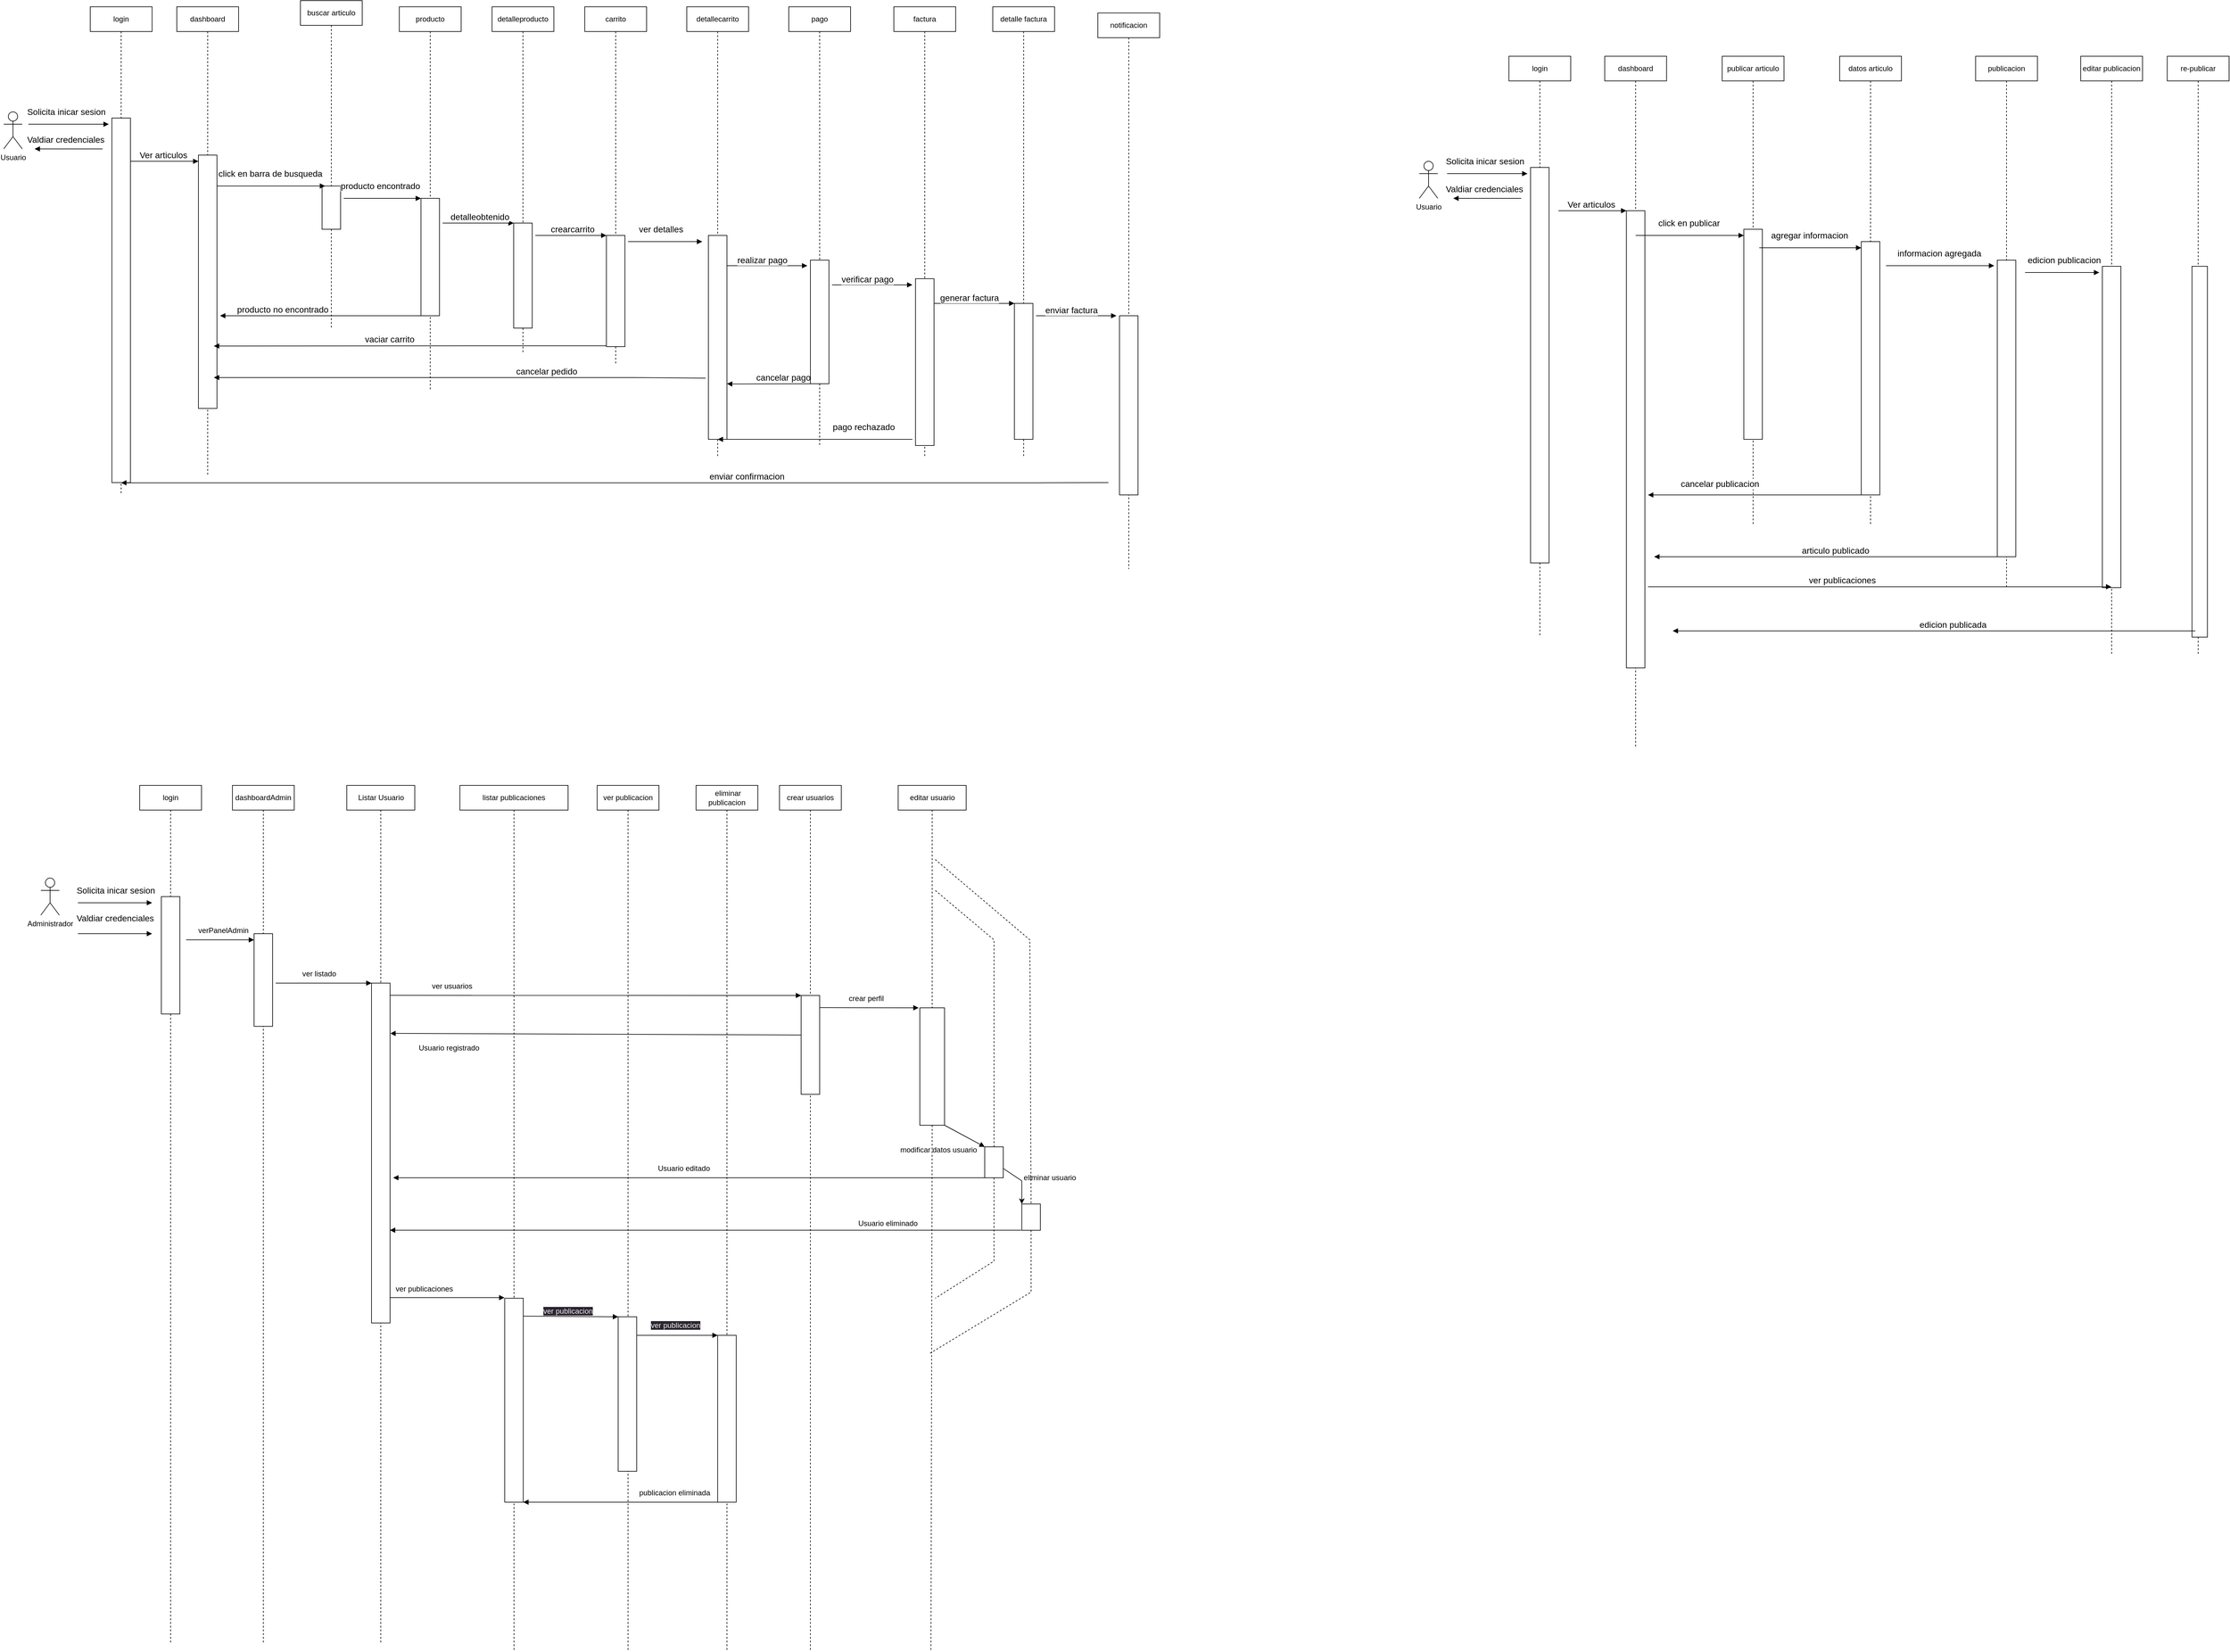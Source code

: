 <mxfile>
    <diagram id="RXED7vyYwr8_3wRy-fxr" name="Página-1">
        <mxGraphModel dx="4264" dy="2428" grid="1" gridSize="10" guides="1" tooltips="1" connect="1" arrows="1" fold="1" page="1" pageScale="1" pageWidth="850" pageHeight="1100" math="0" shadow="0">
            <root>
                <mxCell id="0"/>
                <mxCell id="1" parent="0"/>
                <mxCell id="2" value="Usuario" style="shape=umlActor;verticalLabelPosition=bottom;verticalAlign=top;html=1;" parent="1" vertex="1">
                    <mxGeometry x="120" y="300" width="30" height="60" as="geometry"/>
                </mxCell>
                <mxCell id="4" value="&lt;br&gt;" style="html=1;verticalAlign=top;endArrow=block;horizontal=0;" parent="1" edge="1">
                    <mxGeometry width="80" relative="1" as="geometry">
                        <mxPoint x="160" y="320" as="sourcePoint"/>
                        <mxPoint x="290" y="320" as="targetPoint"/>
                    </mxGeometry>
                </mxCell>
                <mxCell id="5" value="Solicita inicar sesion&lt;br&gt;" style="edgeLabel;html=1;align=center;verticalAlign=bottom;resizable=0;points=[];horizontal=1;fontSize=14;" parent="4" vertex="1" connectable="0">
                    <mxGeometry x="-0.185" y="4" relative="1" as="geometry">
                        <mxPoint x="8" y="-6" as="offset"/>
                    </mxGeometry>
                </mxCell>
                <mxCell id="17" value="login" style="shape=umlLifeline;perimeter=lifelinePerimeter;whiteSpace=wrap;html=1;container=1;collapsible=0;recursiveResize=0;outlineConnect=0;" parent="1" vertex="1">
                    <mxGeometry x="260" y="130" width="100" height="790" as="geometry"/>
                </mxCell>
                <mxCell id="3" value="" style="rounded=0;whiteSpace=wrap;html=1;" parent="17" vertex="1">
                    <mxGeometry x="35" y="180" width="30" height="590" as="geometry"/>
                </mxCell>
                <mxCell id="18" value="&lt;br&gt;" style="html=1;verticalAlign=top;endArrow=block;horizontal=0;" parent="1" edge="1">
                    <mxGeometry width="80" relative="1" as="geometry">
                        <mxPoint x="280" y="360" as="sourcePoint"/>
                        <mxPoint x="170" y="360" as="targetPoint"/>
                    </mxGeometry>
                </mxCell>
                <mxCell id="19" value="Valdiar credenciales" style="edgeLabel;html=1;align=center;verticalAlign=bottom;resizable=0;points=[];horizontal=1;fontSize=14;" parent="18" vertex="1" connectable="0">
                    <mxGeometry x="-0.185" y="4" relative="1" as="geometry">
                        <mxPoint x="-15" y="-9" as="offset"/>
                    </mxGeometry>
                </mxCell>
                <mxCell id="20" value="dashboard" style="shape=umlLifeline;perimeter=lifelinePerimeter;whiteSpace=wrap;html=1;container=1;collapsible=0;recursiveResize=0;outlineConnect=0;" parent="1" vertex="1">
                    <mxGeometry x="400" y="130" width="100" height="760" as="geometry"/>
                </mxCell>
                <mxCell id="21" value="" style="rounded=0;whiteSpace=wrap;html=1;" parent="20" vertex="1">
                    <mxGeometry x="35" y="240" width="30" height="410" as="geometry"/>
                </mxCell>
                <mxCell id="22" value="&lt;br&gt;" style="html=1;verticalAlign=top;endArrow=block;horizontal=0;" parent="20" edge="1">
                    <mxGeometry width="80" relative="1" as="geometry">
                        <mxPoint x="-75" y="250" as="sourcePoint"/>
                        <mxPoint x="35" y="250" as="targetPoint"/>
                    </mxGeometry>
                </mxCell>
                <mxCell id="23" value="Ver articulos" style="edgeLabel;html=1;align=center;verticalAlign=bottom;resizable=0;points=[];horizontal=1;fontSize=14;" parent="22" vertex="1" connectable="0">
                    <mxGeometry x="-0.185" y="4" relative="1" as="geometry">
                        <mxPoint x="8" y="4" as="offset"/>
                    </mxGeometry>
                </mxCell>
                <mxCell id="24" value="buscar articulo" style="shape=umlLifeline;perimeter=lifelinePerimeter;whiteSpace=wrap;html=1;container=1;collapsible=0;recursiveResize=0;outlineConnect=0;" parent="1" vertex="1">
                    <mxGeometry x="600" y="120" width="100" height="530" as="geometry"/>
                </mxCell>
                <mxCell id="25" value="" style="rounded=0;whiteSpace=wrap;html=1;" parent="24" vertex="1">
                    <mxGeometry x="35" y="300" width="30" height="70" as="geometry"/>
                </mxCell>
                <mxCell id="32" value="&lt;br&gt;" style="html=1;verticalAlign=top;endArrow=block;horizontal=0;" parent="24" edge="1">
                    <mxGeometry x="-0.207" y="20" width="80" relative="1" as="geometry">
                        <mxPoint x="195" y="510" as="sourcePoint"/>
                        <mxPoint x="-130" y="510" as="targetPoint"/>
                        <Array as="points">
                            <mxPoint x="65" y="510"/>
                        </Array>
                        <mxPoint as="offset"/>
                    </mxGeometry>
                </mxCell>
                <mxCell id="33" value="producto no encontrado" style="edgeLabel;html=1;align=center;verticalAlign=bottom;resizable=0;points=[];horizontal=1;fontSize=14;" parent="32" vertex="1" connectable="0">
                    <mxGeometry x="-0.185" y="4" relative="1" as="geometry">
                        <mxPoint x="-92" y="-4" as="offset"/>
                    </mxGeometry>
                </mxCell>
                <mxCell id="26" value="&lt;br&gt;" style="html=1;verticalAlign=top;endArrow=block;horizontal=0;" parent="1" edge="1">
                    <mxGeometry width="80" relative="1" as="geometry">
                        <mxPoint x="465" y="420" as="sourcePoint"/>
                        <mxPoint x="640" y="420" as="targetPoint"/>
                    </mxGeometry>
                </mxCell>
                <mxCell id="27" value="click en barra de busqueda" style="edgeLabel;html=1;align=center;verticalAlign=bottom;resizable=0;points=[];horizontal=1;fontSize=14;" parent="26" vertex="1" connectable="0">
                    <mxGeometry x="-0.185" y="4" relative="1" as="geometry">
                        <mxPoint x="14" y="-6" as="offset"/>
                    </mxGeometry>
                </mxCell>
                <mxCell id="28" value="producto" style="shape=umlLifeline;perimeter=lifelinePerimeter;whiteSpace=wrap;html=1;container=1;collapsible=0;recursiveResize=0;outlineConnect=0;" parent="1" vertex="1">
                    <mxGeometry x="760" y="130" width="100" height="620" as="geometry"/>
                </mxCell>
                <mxCell id="29" value="" style="rounded=0;whiteSpace=wrap;html=1;" parent="28" vertex="1">
                    <mxGeometry x="35" y="310" width="30" height="190" as="geometry"/>
                </mxCell>
                <mxCell id="30" value="&lt;br&gt;" style="html=1;verticalAlign=top;endArrow=block;horizontal=0;" parent="1" edge="1">
                    <mxGeometry width="80" relative="1" as="geometry">
                        <mxPoint x="670" y="440" as="sourcePoint"/>
                        <mxPoint x="795.0" y="440" as="targetPoint"/>
                    </mxGeometry>
                </mxCell>
                <mxCell id="31" value="producto encontrado" style="edgeLabel;html=1;align=center;verticalAlign=bottom;resizable=0;points=[];horizontal=1;fontSize=14;" parent="30" vertex="1" connectable="0">
                    <mxGeometry x="-0.185" y="4" relative="1" as="geometry">
                        <mxPoint x="8" y="-6" as="offset"/>
                    </mxGeometry>
                </mxCell>
                <mxCell id="35" value="detalleproducto" style="shape=umlLifeline;perimeter=lifelinePerimeter;whiteSpace=wrap;html=1;container=1;collapsible=0;recursiveResize=0;outlineConnect=0;" parent="1" vertex="1">
                    <mxGeometry x="910" y="130" width="100" height="560" as="geometry"/>
                </mxCell>
                <mxCell id="36" value="" style="rounded=0;whiteSpace=wrap;html=1;" parent="35" vertex="1">
                    <mxGeometry x="35" y="350" width="30" height="170" as="geometry"/>
                </mxCell>
                <mxCell id="74" value="&lt;br&gt;" style="html=1;verticalAlign=top;endArrow=block;horizontal=0;" parent="35" edge="1">
                    <mxGeometry x="-0.207" y="20" width="80" relative="1" as="geometry">
                        <mxPoint x="185" y="548.57" as="sourcePoint"/>
                        <mxPoint x="-450" y="549" as="targetPoint"/>
                        <Array as="points">
                            <mxPoint x="55" y="548.57"/>
                        </Array>
                        <mxPoint as="offset"/>
                    </mxGeometry>
                </mxCell>
                <mxCell id="75" value="vaciar carrito" style="edgeLabel;html=1;align=center;verticalAlign=bottom;resizable=0;points=[];horizontal=1;fontSize=14;" parent="74" vertex="1" connectable="0">
                    <mxGeometry x="-0.185" y="4" relative="1" as="geometry">
                        <mxPoint x="-92" y="-4" as="offset"/>
                    </mxGeometry>
                </mxCell>
                <mxCell id="37" value="&lt;br&gt;" style="html=1;verticalAlign=top;endArrow=block;horizontal=0;" parent="1" edge="1">
                    <mxGeometry width="80" relative="1" as="geometry">
                        <mxPoint x="830" y="480" as="sourcePoint"/>
                        <mxPoint x="945.0" y="480" as="targetPoint"/>
                    </mxGeometry>
                </mxCell>
                <mxCell id="38" value="detalleobtenido" style="edgeLabel;html=1;align=center;verticalAlign=bottom;resizable=0;points=[];horizontal=1;fontSize=14;" parent="37" vertex="1" connectable="0">
                    <mxGeometry x="-0.185" y="4" relative="1" as="geometry">
                        <mxPoint x="13" y="4" as="offset"/>
                    </mxGeometry>
                </mxCell>
                <mxCell id="39" value="carrito" style="shape=umlLifeline;perimeter=lifelinePerimeter;whiteSpace=wrap;html=1;container=1;collapsible=0;recursiveResize=0;outlineConnect=0;" parent="1" vertex="1">
                    <mxGeometry x="1060" y="130" width="100" height="580" as="geometry"/>
                </mxCell>
                <mxCell id="40" value="" style="rounded=0;whiteSpace=wrap;html=1;" parent="39" vertex="1">
                    <mxGeometry x="35" y="370" width="30" height="180" as="geometry"/>
                </mxCell>
                <mxCell id="41" value="&lt;br&gt;" style="html=1;verticalAlign=top;endArrow=block;horizontal=0;" parent="1" edge="1">
                    <mxGeometry width="80" relative="1" as="geometry">
                        <mxPoint x="980" y="500" as="sourcePoint"/>
                        <mxPoint x="1095.0" y="500" as="targetPoint"/>
                    </mxGeometry>
                </mxCell>
                <mxCell id="42" value="crearcarrito" style="edgeLabel;html=1;align=center;verticalAlign=bottom;resizable=0;points=[];horizontal=1;fontSize=14;" parent="41" vertex="1" connectable="0">
                    <mxGeometry x="-0.185" y="4" relative="1" as="geometry">
                        <mxPoint x="13" y="4" as="offset"/>
                    </mxGeometry>
                </mxCell>
                <mxCell id="43" value="detallecarrito" style="shape=umlLifeline;perimeter=lifelinePerimeter;whiteSpace=wrap;html=1;container=1;collapsible=0;recursiveResize=0;outlineConnect=0;" parent="1" vertex="1">
                    <mxGeometry x="1225" y="130" width="100" height="730" as="geometry"/>
                </mxCell>
                <mxCell id="44" value="" style="rounded=0;whiteSpace=wrap;html=1;" parent="43" vertex="1">
                    <mxGeometry x="35" y="370" width="30" height="330" as="geometry"/>
                </mxCell>
                <mxCell id="76" value="&lt;br&gt;" style="html=1;verticalAlign=top;endArrow=block;horizontal=0;exitX=-0.163;exitY=0.957;exitDx=0;exitDy=0;exitPerimeter=0;" parent="43" edge="1">
                    <mxGeometry x="-0.207" y="20" width="80" relative="1" as="geometry">
                        <mxPoint x="210.79" y="610" as="sourcePoint"/>
                        <mxPoint x="65" y="610" as="targetPoint"/>
                        <Array as="points">
                            <mxPoint x="101.72" y="610.32"/>
                            <mxPoint x="71.72" y="610.32"/>
                        </Array>
                        <mxPoint as="offset"/>
                    </mxGeometry>
                </mxCell>
                <mxCell id="77" value="cancelar pago" style="edgeLabel;html=1;align=center;verticalAlign=bottom;resizable=0;points=[];horizontal=1;fontSize=14;" parent="76" vertex="1" connectable="0">
                    <mxGeometry x="-0.185" y="4" relative="1" as="geometry">
                        <mxPoint x="4" y="-4" as="offset"/>
                    </mxGeometry>
                </mxCell>
                <mxCell id="45" value="&lt;br&gt;" style="html=1;verticalAlign=top;endArrow=block;horizontal=0;" parent="1" edge="1">
                    <mxGeometry width="80" relative="1" as="geometry">
                        <mxPoint x="1130" y="510" as="sourcePoint"/>
                        <mxPoint x="1250" y="510" as="targetPoint"/>
                    </mxGeometry>
                </mxCell>
                <mxCell id="46" value="ver detalles" style="edgeLabel;html=1;align=center;verticalAlign=bottom;resizable=0;points=[];horizontal=1;fontSize=14;" parent="45" vertex="1" connectable="0">
                    <mxGeometry x="-0.185" y="4" relative="1" as="geometry">
                        <mxPoint x="4" y="-6" as="offset"/>
                    </mxGeometry>
                </mxCell>
                <mxCell id="48" value="&lt;br&gt;" style="html=1;verticalAlign=top;endArrow=block;horizontal=0;exitX=-0.147;exitY=0.7;exitDx=0;exitDy=0;exitPerimeter=0;" parent="1" source="44" edge="1">
                    <mxGeometry x="-0.207" y="20" width="80" relative="1" as="geometry">
                        <mxPoint x="1246.04" y="730" as="sourcePoint"/>
                        <mxPoint x="460" y="730" as="targetPoint"/>
                        <Array as="points">
                            <mxPoint x="1146.04" y="730"/>
                            <mxPoint x="1116.04" y="730"/>
                        </Array>
                        <mxPoint as="offset"/>
                    </mxGeometry>
                </mxCell>
                <mxCell id="49" value="cancelar pedido" style="edgeLabel;html=1;align=center;verticalAlign=bottom;resizable=0;points=[];horizontal=1;fontSize=14;" parent="48" vertex="1" connectable="0">
                    <mxGeometry x="-0.185" y="4" relative="1" as="geometry">
                        <mxPoint x="66" y="-4" as="offset"/>
                    </mxGeometry>
                </mxCell>
                <mxCell id="50" value="pago" style="shape=umlLifeline;perimeter=lifelinePerimeter;whiteSpace=wrap;html=1;container=1;collapsible=0;recursiveResize=0;outlineConnect=0;" parent="1" vertex="1">
                    <mxGeometry x="1390" y="130" width="100" height="710" as="geometry"/>
                </mxCell>
                <mxCell id="51" value="" style="rounded=0;whiteSpace=wrap;html=1;" parent="50" vertex="1">
                    <mxGeometry x="35" y="410" width="30" height="200" as="geometry"/>
                </mxCell>
                <mxCell id="52" value="&lt;br&gt;" style="html=1;verticalAlign=top;endArrow=block;horizontal=0;" parent="1" edge="1">
                    <mxGeometry width="80" relative="1" as="geometry">
                        <mxPoint x="1290.0" y="549" as="sourcePoint"/>
                        <mxPoint x="1420" y="549" as="targetPoint"/>
                    </mxGeometry>
                </mxCell>
                <mxCell id="53" value="realizar pago" style="edgeLabel;html=1;align=center;verticalAlign=bottom;resizable=0;points=[];horizontal=1;fontSize=14;" parent="52" vertex="1" connectable="0">
                    <mxGeometry x="-0.185" y="4" relative="1" as="geometry">
                        <mxPoint x="4" y="5" as="offset"/>
                    </mxGeometry>
                </mxCell>
                <mxCell id="54" value="factura" style="shape=umlLifeline;perimeter=lifelinePerimeter;whiteSpace=wrap;html=1;container=1;collapsible=0;recursiveResize=0;outlineConnect=0;" parent="1" vertex="1">
                    <mxGeometry x="1560" y="130" width="100" height="730" as="geometry"/>
                </mxCell>
                <mxCell id="55" value="" style="rounded=0;whiteSpace=wrap;html=1;" parent="54" vertex="1">
                    <mxGeometry x="35" y="440" width="30" height="270" as="geometry"/>
                </mxCell>
                <mxCell id="56" value="" style="html=1;verticalAlign=top;endArrow=block;horizontal=0;" parent="1" edge="1">
                    <mxGeometry width="80" relative="1" as="geometry">
                        <mxPoint x="1460" y="580" as="sourcePoint"/>
                        <mxPoint x="1590" y="580" as="targetPoint"/>
                    </mxGeometry>
                </mxCell>
                <mxCell id="57" value="verificar pago" style="edgeLabel;html=1;align=center;verticalAlign=bottom;resizable=0;points=[];horizontal=1;fontSize=14;" parent="56" vertex="1" connectable="0">
                    <mxGeometry x="-0.185" y="4" relative="1" as="geometry">
                        <mxPoint x="4" y="5" as="offset"/>
                    </mxGeometry>
                </mxCell>
                <mxCell id="58" value="&lt;br&gt;" style="html=1;verticalAlign=top;endArrow=block;horizontal=0;" parent="1" target="43" edge="1">
                    <mxGeometry x="-0.111" width="80" relative="1" as="geometry">
                        <mxPoint x="1590" y="830" as="sourcePoint"/>
                        <mxPoint x="1450" y="830" as="targetPoint"/>
                        <Array as="points">
                            <mxPoint x="1550" y="830"/>
                        </Array>
                        <mxPoint as="offset"/>
                    </mxGeometry>
                </mxCell>
                <mxCell id="59" value="pago rechazado" style="edgeLabel;html=1;align=center;verticalAlign=bottom;resizable=0;points=[];horizontal=1;fontSize=14;" parent="58" vertex="1" connectable="0">
                    <mxGeometry x="-0.185" y="4" relative="1" as="geometry">
                        <mxPoint x="49" y="-14" as="offset"/>
                    </mxGeometry>
                </mxCell>
                <mxCell id="60" value="detalle factura" style="shape=umlLifeline;perimeter=lifelinePerimeter;whiteSpace=wrap;html=1;container=1;collapsible=0;recursiveResize=0;outlineConnect=0;" parent="1" vertex="1">
                    <mxGeometry x="1720" y="130" width="100" height="730" as="geometry"/>
                </mxCell>
                <mxCell id="61" value="" style="rounded=0;whiteSpace=wrap;html=1;" parent="60" vertex="1">
                    <mxGeometry x="35" y="480" width="30" height="220" as="geometry"/>
                </mxCell>
                <mxCell id="62" value="&lt;br&gt;" style="html=1;verticalAlign=top;endArrow=block;horizontal=0;" parent="1" edge="1">
                    <mxGeometry width="80" relative="1" as="geometry">
                        <mxPoint x="1625" y="610" as="sourcePoint"/>
                        <mxPoint x="1755" y="610" as="targetPoint"/>
                    </mxGeometry>
                </mxCell>
                <mxCell id="63" value="generar factura" style="edgeLabel;html=1;align=center;verticalAlign=bottom;resizable=0;points=[];horizontal=1;fontSize=14;" parent="62" vertex="1" connectable="0">
                    <mxGeometry x="-0.185" y="4" relative="1" as="geometry">
                        <mxPoint x="4" y="5" as="offset"/>
                    </mxGeometry>
                </mxCell>
                <mxCell id="68" value="notificacion" style="shape=umlLifeline;perimeter=lifelinePerimeter;whiteSpace=wrap;html=1;container=1;collapsible=0;recursiveResize=0;outlineConnect=0;" parent="1" vertex="1">
                    <mxGeometry x="1890" y="140" width="100" height="900" as="geometry"/>
                </mxCell>
                <mxCell id="69" value="" style="rounded=0;whiteSpace=wrap;html=1;" parent="68" vertex="1">
                    <mxGeometry x="35" y="490" width="30" height="290" as="geometry"/>
                </mxCell>
                <mxCell id="70" value="&lt;br&gt;" style="html=1;verticalAlign=top;endArrow=block;horizontal=0;" parent="1" edge="1">
                    <mxGeometry width="80" relative="1" as="geometry">
                        <mxPoint x="1790" y="630" as="sourcePoint"/>
                        <mxPoint x="1920" y="630" as="targetPoint"/>
                    </mxGeometry>
                </mxCell>
                <mxCell id="71" value="enviar factura" style="edgeLabel;html=1;align=center;verticalAlign=bottom;resizable=0;points=[];horizontal=1;fontSize=14;" parent="70" vertex="1" connectable="0">
                    <mxGeometry x="-0.185" y="4" relative="1" as="geometry">
                        <mxPoint x="4" y="5" as="offset"/>
                    </mxGeometry>
                </mxCell>
                <mxCell id="72" value="&lt;br&gt;" style="html=1;verticalAlign=top;endArrow=block;horizontal=0;exitX=-0.163;exitY=0.957;exitDx=0;exitDy=0;exitPerimeter=0;" parent="1" target="17" edge="1">
                    <mxGeometry x="-0.207" y="20" width="80" relative="1" as="geometry">
                        <mxPoint x="1907.11" y="900.0" as="sourcePoint"/>
                        <mxPoint x="1100.0" y="900.32" as="targetPoint"/>
                        <Array as="points">
                            <mxPoint x="1798.04" y="900.32"/>
                            <mxPoint x="1768.04" y="900.32"/>
                        </Array>
                        <mxPoint as="offset"/>
                    </mxGeometry>
                </mxCell>
                <mxCell id="73" value="enviar confirmacion" style="edgeLabel;html=1;align=center;verticalAlign=bottom;resizable=0;points=[];horizontal=1;fontSize=14;" parent="72" vertex="1" connectable="0">
                    <mxGeometry x="-0.185" y="4" relative="1" as="geometry">
                        <mxPoint x="66" y="-4" as="offset"/>
                    </mxGeometry>
                </mxCell>
                <mxCell id="165" value="&lt;br&gt;" style="html=1;verticalAlign=top;endArrow=block;horizontal=0;" parent="1" edge="1">
                    <mxGeometry width="80" relative="1" as="geometry">
                        <mxPoint x="2455" y="400.0" as="sourcePoint"/>
                        <mxPoint x="2585" y="400.0" as="targetPoint"/>
                    </mxGeometry>
                </mxCell>
                <mxCell id="166" value="Solicita inicar sesion&lt;br&gt;" style="edgeLabel;html=1;align=center;verticalAlign=bottom;resizable=0;points=[];horizontal=1;fontSize=14;" parent="165" vertex="1" connectable="0">
                    <mxGeometry x="-0.185" y="4" relative="1" as="geometry">
                        <mxPoint x="8" y="-6" as="offset"/>
                    </mxGeometry>
                </mxCell>
                <mxCell id="167" value="login" style="shape=umlLifeline;perimeter=lifelinePerimeter;whiteSpace=wrap;html=1;container=1;collapsible=0;recursiveResize=0;outlineConnect=0;" parent="1" vertex="1">
                    <mxGeometry x="2555" y="210" width="100" height="940" as="geometry"/>
                </mxCell>
                <mxCell id="168" value="" style="rounded=0;whiteSpace=wrap;html=1;" parent="167" vertex="1">
                    <mxGeometry x="35" y="180" width="30" height="640" as="geometry"/>
                </mxCell>
                <mxCell id="169" value="&lt;br&gt;" style="html=1;verticalAlign=top;endArrow=block;horizontal=0;" parent="1" edge="1">
                    <mxGeometry width="80" relative="1" as="geometry">
                        <mxPoint x="2575" y="440.0" as="sourcePoint"/>
                        <mxPoint x="2465" y="440.0" as="targetPoint"/>
                    </mxGeometry>
                </mxCell>
                <mxCell id="170" value="Valdiar credenciales" style="edgeLabel;html=1;align=center;verticalAlign=bottom;resizable=0;points=[];horizontal=1;fontSize=14;" parent="169" vertex="1" connectable="0">
                    <mxGeometry x="-0.185" y="4" relative="1" as="geometry">
                        <mxPoint x="-15" y="-9" as="offset"/>
                    </mxGeometry>
                </mxCell>
                <mxCell id="171" value="dashboard" style="shape=umlLifeline;perimeter=lifelinePerimeter;whiteSpace=wrap;html=1;container=1;collapsible=0;recursiveResize=0;outlineConnect=0;" parent="1" vertex="1">
                    <mxGeometry x="2710" y="210" width="100" height="1120" as="geometry"/>
                </mxCell>
                <mxCell id="172" value="" style="rounded=0;whiteSpace=wrap;html=1;" parent="171" vertex="1">
                    <mxGeometry x="35" y="250" width="30" height="740" as="geometry"/>
                </mxCell>
                <mxCell id="173" value="&lt;br&gt;" style="html=1;verticalAlign=top;endArrow=block;horizontal=0;" parent="171" edge="1">
                    <mxGeometry width="80" relative="1" as="geometry">
                        <mxPoint x="-75" y="250" as="sourcePoint"/>
                        <mxPoint x="35" y="250" as="targetPoint"/>
                    </mxGeometry>
                </mxCell>
                <mxCell id="174" value="Ver articulos" style="edgeLabel;html=1;align=center;verticalAlign=bottom;resizable=0;points=[];horizontal=1;fontSize=14;" parent="173" vertex="1" connectable="0">
                    <mxGeometry x="-0.185" y="4" relative="1" as="geometry">
                        <mxPoint x="8" y="4" as="offset"/>
                    </mxGeometry>
                </mxCell>
                <mxCell id="179" value="&lt;br&gt;" style="html=1;verticalAlign=top;endArrow=block;horizontal=0;" parent="1" edge="1">
                    <mxGeometry width="80" relative="1" as="geometry">
                        <mxPoint x="2760" y="500.0" as="sourcePoint"/>
                        <mxPoint x="2935" y="500.0" as="targetPoint"/>
                    </mxGeometry>
                </mxCell>
                <mxCell id="180" value="click en publicar" style="edgeLabel;html=1;align=center;verticalAlign=bottom;resizable=0;points=[];horizontal=1;fontSize=14;" parent="179" vertex="1" connectable="0">
                    <mxGeometry x="-0.185" y="4" relative="1" as="geometry">
                        <mxPoint x="14" y="-6" as="offset"/>
                    </mxGeometry>
                </mxCell>
                <mxCell id="222" value="Usuario" style="shape=umlActor;verticalLabelPosition=bottom;verticalAlign=top;html=1;" parent="1" vertex="1">
                    <mxGeometry x="2410" y="380" width="30" height="60" as="geometry"/>
                </mxCell>
                <mxCell id="284" value="publicar articulo" style="shape=umlLifeline;perimeter=lifelinePerimeter;whiteSpace=wrap;html=1;container=1;collapsible=0;recursiveResize=0;outlineConnect=0;" parent="1" vertex="1">
                    <mxGeometry x="2900" y="210" width="100" height="760" as="geometry"/>
                </mxCell>
                <mxCell id="285" value="" style="rounded=0;whiteSpace=wrap;html=1;" parent="284" vertex="1">
                    <mxGeometry x="35" y="280" width="30" height="340" as="geometry"/>
                </mxCell>
                <mxCell id="296" value="&lt;br&gt;" style="html=1;verticalAlign=top;endArrow=block;horizontal=0;" parent="284" edge="1">
                    <mxGeometry width="80" relative="1" as="geometry">
                        <mxPoint x="-45" y="710" as="sourcePoint"/>
                        <mxPoint x="-120" y="710" as="targetPoint"/>
                        <Array as="points">
                            <mxPoint x="230" y="710"/>
                            <mxPoint x="-110" y="710"/>
                        </Array>
                    </mxGeometry>
                </mxCell>
                <mxCell id="297" value="cancelar publicacion" style="edgeLabel;html=1;align=center;verticalAlign=bottom;resizable=0;points=[];horizontal=1;fontSize=14;" parent="296" vertex="1" connectable="0">
                    <mxGeometry x="-0.185" y="4" relative="1" as="geometry">
                        <mxPoint x="-214" y="-4" as="offset"/>
                    </mxGeometry>
                </mxCell>
                <mxCell id="288" value="datos articulo" style="shape=umlLifeline;perimeter=lifelinePerimeter;whiteSpace=wrap;html=1;container=1;collapsible=0;recursiveResize=0;outlineConnect=0;" parent="1" vertex="1">
                    <mxGeometry x="3090" y="210" width="100" height="760" as="geometry"/>
                </mxCell>
                <mxCell id="289" value="" style="rounded=0;whiteSpace=wrap;html=1;" parent="288" vertex="1">
                    <mxGeometry x="35" y="300" width="30" height="410" as="geometry"/>
                </mxCell>
                <mxCell id="290" value="&lt;br&gt;" style="html=1;verticalAlign=top;endArrow=block;horizontal=0;" parent="1" edge="1">
                    <mxGeometry width="80" relative="1" as="geometry">
                        <mxPoint x="2960" y="520" as="sourcePoint"/>
                        <mxPoint x="3125" y="520.0" as="targetPoint"/>
                    </mxGeometry>
                </mxCell>
                <mxCell id="291" value="agregar informacion" style="edgeLabel;html=1;align=center;verticalAlign=bottom;resizable=0;points=[];horizontal=1;fontSize=14;" parent="290" vertex="1" connectable="0">
                    <mxGeometry x="-0.185" y="4" relative="1" as="geometry">
                        <mxPoint x="14" y="-6" as="offset"/>
                    </mxGeometry>
                </mxCell>
                <mxCell id="292" value="publicacion" style="shape=umlLifeline;perimeter=lifelinePerimeter;whiteSpace=wrap;html=1;container=1;collapsible=0;recursiveResize=0;outlineConnect=0;" parent="1" vertex="1">
                    <mxGeometry x="3310" y="210" width="100" height="860" as="geometry"/>
                </mxCell>
                <mxCell id="293" value="" style="rounded=0;whiteSpace=wrap;html=1;" parent="292" vertex="1">
                    <mxGeometry x="35" y="330" width="30" height="480" as="geometry"/>
                </mxCell>
                <mxCell id="294" value="&lt;br&gt;" style="html=1;verticalAlign=top;endArrow=block;horizontal=0;" parent="1" edge="1">
                    <mxGeometry width="80" relative="1" as="geometry">
                        <mxPoint x="3165" y="549" as="sourcePoint"/>
                        <mxPoint x="3340" y="549" as="targetPoint"/>
                    </mxGeometry>
                </mxCell>
                <mxCell id="295" value="informacion agregada" style="edgeLabel;html=1;align=center;verticalAlign=bottom;resizable=0;points=[];horizontal=1;fontSize=14;" parent="294" vertex="1" connectable="0">
                    <mxGeometry x="-0.185" y="4" relative="1" as="geometry">
                        <mxPoint x="14" y="-6" as="offset"/>
                    </mxGeometry>
                </mxCell>
                <mxCell id="298" value="&lt;br&gt;" style="html=1;verticalAlign=top;endArrow=block;horizontal=0;" parent="1" edge="1">
                    <mxGeometry width="80" relative="1" as="geometry">
                        <mxPoint x="3095" y="1020" as="sourcePoint"/>
                        <mxPoint x="2790" y="1020" as="targetPoint"/>
                        <Array as="points">
                            <mxPoint x="3370" y="1020"/>
                            <mxPoint x="3030" y="1020"/>
                        </Array>
                    </mxGeometry>
                </mxCell>
                <mxCell id="299" value="articulo publicado" style="edgeLabel;html=1;align=center;verticalAlign=bottom;resizable=0;points=[];horizontal=1;fontSize=14;" parent="298" vertex="1" connectable="0">
                    <mxGeometry x="-0.185" y="4" relative="1" as="geometry">
                        <mxPoint x="-214" y="-4" as="offset"/>
                    </mxGeometry>
                </mxCell>
                <mxCell id="300" value="editar publicacion" style="shape=umlLifeline;perimeter=lifelinePerimeter;whiteSpace=wrap;html=1;container=1;collapsible=0;recursiveResize=0;outlineConnect=0;" parent="1" vertex="1">
                    <mxGeometry x="3480" y="210" width="100" height="970" as="geometry"/>
                </mxCell>
                <mxCell id="301" value="" style="rounded=0;whiteSpace=wrap;html=1;" parent="300" vertex="1">
                    <mxGeometry x="35" y="340" width="30" height="520" as="geometry"/>
                </mxCell>
                <mxCell id="309" value="&lt;br&gt;" style="html=1;verticalAlign=top;endArrow=block;horizontal=0;" parent="300" edge="1">
                    <mxGeometry width="80" relative="1" as="geometry">
                        <mxPoint x="-90" y="350" as="sourcePoint"/>
                        <mxPoint x="30" y="350" as="targetPoint"/>
                    </mxGeometry>
                </mxCell>
                <mxCell id="310" value="edicion publicacion" style="edgeLabel;html=1;align=center;verticalAlign=bottom;resizable=0;points=[];horizontal=1;fontSize=14;" parent="309" vertex="1" connectable="0">
                    <mxGeometry x="-0.185" y="4" relative="1" as="geometry">
                        <mxPoint x="14" y="-6" as="offset"/>
                    </mxGeometry>
                </mxCell>
                <mxCell id="305" value="&lt;br&gt;" style="html=1;verticalAlign=top;endArrow=block;horizontal=0;" parent="1" target="300" edge="1">
                    <mxGeometry width="80" relative="1" as="geometry">
                        <mxPoint x="2780" y="1068.57" as="sourcePoint"/>
                        <mxPoint x="3550" y="1060" as="targetPoint"/>
                    </mxGeometry>
                </mxCell>
                <mxCell id="306" value="ver publicaciones" style="edgeLabel;html=1;align=center;verticalAlign=bottom;resizable=0;points=[];horizontal=1;fontSize=14;" parent="305" vertex="1" connectable="0">
                    <mxGeometry x="-0.185" y="4" relative="1" as="geometry">
                        <mxPoint x="8" y="4" as="offset"/>
                    </mxGeometry>
                </mxCell>
                <mxCell id="307" value="re-publicar" style="shape=umlLifeline;perimeter=lifelinePerimeter;whiteSpace=wrap;html=1;container=1;collapsible=0;recursiveResize=0;outlineConnect=0;" parent="1" vertex="1">
                    <mxGeometry x="3620" y="210" width="100" height="970" as="geometry"/>
                </mxCell>
                <mxCell id="308" value="" style="rounded=0;whiteSpace=wrap;html=1;" parent="307" vertex="1">
                    <mxGeometry x="40" y="340" width="25" height="600" as="geometry"/>
                </mxCell>
                <mxCell id="311" value="&lt;br&gt;" style="html=1;verticalAlign=top;endArrow=block;horizontal=0;" parent="1" edge="1">
                    <mxGeometry width="80" relative="1" as="geometry">
                        <mxPoint x="3395" y="1140" as="sourcePoint"/>
                        <mxPoint x="2820" y="1140" as="targetPoint"/>
                        <Array as="points">
                            <mxPoint x="3670" y="1140"/>
                            <mxPoint x="3330" y="1140"/>
                        </Array>
                    </mxGeometry>
                </mxCell>
                <mxCell id="312" value="edicion publicada" style="edgeLabel;html=1;align=center;verticalAlign=bottom;resizable=0;points=[];horizontal=1;fontSize=14;" parent="311" vertex="1" connectable="0">
                    <mxGeometry x="-0.185" y="4" relative="1" as="geometry">
                        <mxPoint x="-214" y="-4" as="offset"/>
                    </mxGeometry>
                </mxCell>
                <mxCell id="313" value="Administrador" style="shape=umlActor;verticalLabelPosition=bottom;verticalAlign=top;html=1;" vertex="1" parent="1">
                    <mxGeometry x="180" y="1540" width="30" height="60" as="geometry"/>
                </mxCell>
                <mxCell id="314" value="login" style="shape=umlLifeline;perimeter=lifelinePerimeter;whiteSpace=wrap;html=1;container=1;collapsible=0;recursiveResize=0;outlineConnect=0;" vertex="1" parent="1">
                    <mxGeometry x="340" y="1390" width="100" height="1390" as="geometry"/>
                </mxCell>
                <mxCell id="315" value="" style="rounded=0;whiteSpace=wrap;html=1;" vertex="1" parent="314">
                    <mxGeometry x="35" y="180" width="30" height="190" as="geometry"/>
                </mxCell>
                <mxCell id="316" value="Valdiar credenciales" style="edgeLabel;html=1;align=center;verticalAlign=bottom;resizable=0;points=[];horizontal=1;fontSize=14;" vertex="1" connectable="0" parent="1">
                    <mxGeometry x="300" y="1615" as="geometry"/>
                </mxCell>
                <mxCell id="317" value="&lt;br&gt;" style="html=1;verticalAlign=top;endArrow=block;horizontal=0;" edge="1" parent="1">
                    <mxGeometry width="80" relative="1" as="geometry">
                        <mxPoint x="240" y="1580" as="sourcePoint"/>
                        <mxPoint x="360" y="1580" as="targetPoint"/>
                    </mxGeometry>
                </mxCell>
                <mxCell id="318" value="Solicita inicar sesion&lt;br&gt;" style="edgeLabel;html=1;align=center;verticalAlign=bottom;resizable=0;points=[];horizontal=1;fontSize=14;" vertex="1" connectable="0" parent="317">
                    <mxGeometry x="-0.185" y="4" relative="1" as="geometry">
                        <mxPoint x="12" y="-6" as="offset"/>
                    </mxGeometry>
                </mxCell>
                <mxCell id="319" value="&lt;br&gt;" style="html=1;verticalAlign=top;endArrow=block;horizontal=0;" edge="1" parent="1">
                    <mxGeometry width="80" relative="1" as="geometry">
                        <mxPoint x="240" y="1630" as="sourcePoint"/>
                        <mxPoint x="360" y="1630" as="targetPoint"/>
                    </mxGeometry>
                </mxCell>
                <mxCell id="320" value="dashboardAdmin" style="shape=umlLifeline;perimeter=lifelinePerimeter;whiteSpace=wrap;html=1;container=1;collapsible=0;recursiveResize=0;outlineConnect=0;" vertex="1" parent="1">
                    <mxGeometry x="490" y="1390" width="100" height="1390" as="geometry"/>
                </mxCell>
                <mxCell id="321" value="" style="rounded=0;whiteSpace=wrap;html=1;" vertex="1" parent="320">
                    <mxGeometry x="35" y="240" width="30" height="150" as="geometry"/>
                </mxCell>
                <mxCell id="322" value="&lt;br&gt;" style="html=1;verticalAlign=top;endArrow=block;horizontal=0;" edge="1" parent="320">
                    <mxGeometry width="80" relative="1" as="geometry">
                        <mxPoint x="-75" y="250" as="sourcePoint"/>
                        <mxPoint x="35" y="250" as="targetPoint"/>
                    </mxGeometry>
                </mxCell>
                <mxCell id="323" value="verPanelAdmin" style="text;html=1;align=center;verticalAlign=middle;resizable=0;points=[];autosize=1;strokeColor=none;fillColor=none;" vertex="1" parent="1">
                    <mxGeometry x="425" y="1610" width="100" height="30" as="geometry"/>
                </mxCell>
                <mxCell id="324" value="listar publicaciones" style="shape=umlLifeline;perimeter=lifelinePerimeter;whiteSpace=wrap;html=1;container=1;collapsible=0;recursiveResize=0;outlineConnect=0;" vertex="1" parent="1">
                    <mxGeometry x="858" y="1390" width="175" height="1400" as="geometry"/>
                </mxCell>
                <mxCell id="325" value="" style="rounded=0;whiteSpace=wrap;html=1;" vertex="1" parent="324">
                    <mxGeometry x="72.5" y="830" width="30" height="330" as="geometry"/>
                </mxCell>
                <mxCell id="326" value="Usuario registrado" style="text;html=1;align=center;verticalAlign=middle;resizable=0;points=[];autosize=1;strokeColor=none;fillColor=none;" vertex="1" parent="324">
                    <mxGeometry x="-78" y="410" width="120" height="30" as="geometry"/>
                </mxCell>
                <mxCell id="327" value="&lt;br&gt;" style="html=1;verticalAlign=top;endArrow=block;horizontal=0;" edge="1" parent="324" source="332">
                    <mxGeometry width="80" relative="1" as="geometry">
                        <mxPoint x="372.5" y="1160" as="sourcePoint"/>
                        <mxPoint x="102.5" y="1160" as="targetPoint"/>
                    </mxGeometry>
                </mxCell>
                <mxCell id="328" value="crear usuarios" style="shape=umlLifeline;perimeter=lifelinePerimeter;whiteSpace=wrap;html=1;container=1;collapsible=0;recursiveResize=0;outlineConnect=0;" vertex="1" parent="1">
                    <mxGeometry x="1375" y="1390" width="100" height="1400" as="geometry"/>
                </mxCell>
                <mxCell id="329" value="" style="rounded=0;whiteSpace=wrap;html=1;" vertex="1" parent="328">
                    <mxGeometry x="35" y="340" width="30" height="160" as="geometry"/>
                </mxCell>
                <mxCell id="330" value="&lt;br&gt;" style="html=1;verticalAlign=top;endArrow=block;horizontal=0;" edge="1" parent="1">
                    <mxGeometry width="80" relative="1" as="geometry">
                        <mxPoint x="560" y="1710" as="sourcePoint"/>
                        <mxPoint x="715" y="1710" as="targetPoint"/>
                    </mxGeometry>
                </mxCell>
                <mxCell id="331" value="&lt;br&gt;" style="html=1;verticalAlign=top;endArrow=block;horizontal=0;exitX=-0.034;exitY=0.968;exitDx=0;exitDy=0;exitPerimeter=0;" edge="1" parent="1" source="335">
                    <mxGeometry width="80" relative="1" as="geometry">
                        <mxPoint x="780" y="1720" as="sourcePoint"/>
                        <mxPoint x="930" y="2219.0" as="targetPoint"/>
                    </mxGeometry>
                </mxCell>
                <mxCell id="332" value="&amp;nbsp;eliminar publicacion" style="shape=umlLifeline;perimeter=lifelinePerimeter;whiteSpace=wrap;html=1;container=1;collapsible=0;recursiveResize=0;outlineConnect=0;" vertex="1" parent="1">
                    <mxGeometry x="1240" y="1390" width="100" height="1400" as="geometry"/>
                </mxCell>
                <mxCell id="333" value="" style="rounded=0;whiteSpace=wrap;html=1;" vertex="1" parent="332">
                    <mxGeometry x="35" y="890" width="30" height="270" as="geometry"/>
                </mxCell>
                <mxCell id="334" value="ver usuarios" style="text;html=1;align=center;verticalAlign=middle;resizable=0;points=[];autosize=1;strokeColor=none;fillColor=none;" vertex="1" parent="1">
                    <mxGeometry x="800" y="1700" width="90" height="30" as="geometry"/>
                </mxCell>
                <mxCell id="335" value="ver publicaciones" style="text;html=1;align=center;verticalAlign=middle;resizable=0;points=[];autosize=1;strokeColor=none;fillColor=none;" vertex="1" parent="1">
                    <mxGeometry x="740" y="2190" width="120" height="30" as="geometry"/>
                </mxCell>
                <mxCell id="336" value="&lt;br&gt;" style="html=1;verticalAlign=top;endArrow=block;horizontal=0;exitX=1.014;exitY=0.036;exitDx=0;exitDy=0;exitPerimeter=0;" edge="1" parent="1" source="365">
                    <mxGeometry width="80" relative="1" as="geometry">
                        <mxPoint x="750" y="1729.5" as="sourcePoint"/>
                        <mxPoint x="1410" y="1730" as="targetPoint"/>
                    </mxGeometry>
                </mxCell>
                <mxCell id="337" value="&lt;br&gt;" style="html=1;verticalAlign=top;endArrow=block;horizontal=0;exitX=1.019;exitY=0.123;exitDx=0;exitDy=0;exitPerimeter=0;" edge="1" parent="1" source="329">
                    <mxGeometry width="80" relative="1" as="geometry">
                        <mxPoint x="1455" y="1750" as="sourcePoint"/>
                        <mxPoint x="1600" y="1750" as="targetPoint"/>
                    </mxGeometry>
                </mxCell>
                <mxCell id="338" value="modificar datos usuario" style="text;html=1;align=center;verticalAlign=middle;resizable=0;points=[];autosize=1;strokeColor=none;fillColor=none;" vertex="1" parent="1">
                    <mxGeometry x="1557" y="1965" width="150" height="30" as="geometry"/>
                </mxCell>
                <mxCell id="339" value="crear perfil" style="text;html=1;align=center;verticalAlign=middle;resizable=0;points=[];autosize=1;strokeColor=none;fillColor=none;" vertex="1" parent="1">
                    <mxGeometry x="1475" y="1720" width="80" height="30" as="geometry"/>
                </mxCell>
                <mxCell id="340" value="ver listado" style="text;html=1;align=center;verticalAlign=middle;resizable=0;points=[];autosize=1;strokeColor=none;fillColor=none;" vertex="1" parent="1">
                    <mxGeometry x="590" y="1680" width="80" height="30" as="geometry"/>
                </mxCell>
                <mxCell id="341" value="&lt;br&gt;" style="html=1;verticalAlign=top;endArrow=block;horizontal=0;entryX=0;entryY=0;entryDx=0;entryDy=0;exitX=1;exitY=1;exitDx=0;exitDy=0;" edge="1" parent="1" source="359" target="355">
                    <mxGeometry width="80" relative="1" as="geometry">
                        <mxPoint x="1642" y="1890" as="sourcePoint"/>
                        <mxPoint x="1842" y="1890" as="targetPoint"/>
                    </mxGeometry>
                </mxCell>
                <mxCell id="342" value="&lt;br&gt;" style="html=1;verticalAlign=top;endArrow=block;horizontal=0;" edge="1" parent="1">
                    <mxGeometry width="80" relative="1" as="geometry">
                        <mxPoint x="1707" y="2025" as="sourcePoint"/>
                        <mxPoint x="750" y="2025" as="targetPoint"/>
                        <Array as="points">
                            <mxPoint x="1667" y="2025"/>
                        </Array>
                    </mxGeometry>
                </mxCell>
                <mxCell id="343" value="Usuario editado" style="text;html=1;align=center;verticalAlign=middle;resizable=0;points=[];autosize=1;strokeColor=none;fillColor=none;" vertex="1" parent="1">
                    <mxGeometry x="1165" y="1995" width="110" height="30" as="geometry"/>
                </mxCell>
                <mxCell id="344" value="&lt;br&gt;" style="html=1;verticalAlign=top;endArrow=block;horizontal=0;entryX=0.993;entryY=0.727;entryDx=0;entryDy=0;entryPerimeter=0;exitX=-0.031;exitY=0.998;exitDx=0;exitDy=0;exitPerimeter=0;" edge="1" parent="1" source="361" target="365">
                    <mxGeometry width="80" relative="1" as="geometry">
                        <mxPoint x="1760" y="2110" as="sourcePoint"/>
                        <mxPoint x="940" y="2111.75" as="targetPoint"/>
                    </mxGeometry>
                </mxCell>
                <mxCell id="345" value="Usuario eliminado" style="text;html=1;align=center;verticalAlign=middle;resizable=0;points=[];autosize=1;strokeColor=none;fillColor=none;" vertex="1" parent="1">
                    <mxGeometry x="1490" y="2084" width="120" height="30" as="geometry"/>
                </mxCell>
                <mxCell id="346" value="&lt;br&gt;" style="html=1;verticalAlign=top;endArrow=block;horizontal=0;entryX=1.014;entryY=0.148;entryDx=0;entryDy=0;entryPerimeter=0;" edge="1" parent="1" target="365">
                    <mxGeometry width="80" relative="1" as="geometry">
                        <mxPoint x="1410" y="1794" as="sourcePoint"/>
                        <mxPoint x="780" y="1794" as="targetPoint"/>
                    </mxGeometry>
                </mxCell>
                <mxCell id="347" value="ver publicacion" style="shape=umlLifeline;perimeter=lifelinePerimeter;whiteSpace=wrap;html=1;container=0;collapsible=0;recursiveResize=0;outlineConnect=0;" vertex="1" parent="1">
                    <mxGeometry x="1080" y="1390" width="100" height="1400" as="geometry"/>
                </mxCell>
                <mxCell id="348" value="&lt;br&gt;" style="html=1;verticalAlign=top;endArrow=block;horizontal=0;exitX=1.011;exitY=0.088;exitDx=0;exitDy=0;exitPerimeter=0;entryX=0;entryY=0;entryDx=0;entryDy=0;" edge="1" parent="1" source="325" target="367">
                    <mxGeometry width="80" relative="1" as="geometry">
                        <mxPoint x="980" y="2250" as="sourcePoint"/>
                        <mxPoint x="1110" y="2250" as="targetPoint"/>
                    </mxGeometry>
                </mxCell>
                <mxCell id="349" value="publicacion eliminada" style="text;html=1;align=center;verticalAlign=middle;resizable=0;points=[];autosize=1;strokeColor=none;fillColor=none;" vertex="1" parent="1">
                    <mxGeometry x="1135" y="2520" width="140" height="30" as="geometry"/>
                </mxCell>
                <mxCell id="350" value="&lt;span style=&quot;color: rgb(240, 240, 240); font-family: Helvetica; font-size: 12px; font-style: normal; font-variant-ligatures: normal; font-variant-caps: normal; font-weight: 400; letter-spacing: normal; orphans: 2; text-align: center; text-indent: 0px; text-transform: none; widows: 2; word-spacing: 0px; -webkit-text-stroke-width: 0px; background-color: rgb(42, 37, 47); text-decoration-thickness: initial; text-decoration-style: initial; text-decoration-color: initial; float: none; display: inline !important;&quot;&gt;ver publicacion&lt;/span&gt;" style="text;whiteSpace=wrap;html=1;" vertex="1" parent="1">
                    <mxGeometry x="1165" y="2250" width="85" height="23" as="geometry"/>
                </mxCell>
                <mxCell id="351" style="edgeStyle=none;rounded=0;html=1;endArrow=none;endFill=0;entryX=0.5;entryY=0;entryDx=0;entryDy=0;dashed=1;" edge="1" parent="1" target="361">
                    <mxGeometry relative="1" as="geometry">
                        <mxPoint x="1627" y="2110" as="targetPoint"/>
                        <mxPoint x="1627" y="1510" as="sourcePoint"/>
                        <Array as="points">
                            <mxPoint x="1780" y="1640"/>
                        </Array>
                    </mxGeometry>
                </mxCell>
                <mxCell id="352" style="edgeStyle=none;rounded=0;html=1;dashed=1;endArrow=none;endFill=0;exitX=0.5;exitY=0;exitDx=0;exitDy=0;" edge="1" parent="1" source="355">
                    <mxGeometry relative="1" as="geometry">
                        <mxPoint x="1627" y="1560" as="targetPoint"/>
                        <Array as="points">
                            <mxPoint x="1722" y="1640"/>
                        </Array>
                    </mxGeometry>
                </mxCell>
                <mxCell id="353" style="edgeStyle=none;rounded=0;html=1;entryX=0;entryY=0;entryDx=0;entryDy=0;endArrow=classic;endFill=1;" edge="1" parent="1" source="355" target="361">
                    <mxGeometry relative="1" as="geometry">
                        <Array as="points">
                            <mxPoint x="1767" y="2030"/>
                        </Array>
                    </mxGeometry>
                </mxCell>
                <mxCell id="354" style="edgeStyle=none;rounded=0;html=1;exitX=0.5;exitY=1;exitDx=0;exitDy=0;dashed=1;endArrow=none;endFill=0;" edge="1" parent="1" source="355">
                    <mxGeometry relative="1" as="geometry">
                        <mxPoint x="1627" y="2220" as="targetPoint"/>
                        <Array as="points">
                            <mxPoint x="1722" y="2160"/>
                        </Array>
                    </mxGeometry>
                </mxCell>
                <mxCell id="355" value="" style="rounded=0;whiteSpace=wrap;html=1;" vertex="1" parent="1">
                    <mxGeometry x="1707" y="1975" width="30" height="50" as="geometry"/>
                </mxCell>
                <mxCell id="356" value="&lt;span style=&quot;&quot;&gt;editar usuario&lt;/span&gt;" style="html=1;" vertex="1" parent="1">
                    <mxGeometry x="1567" y="1390" width="110" height="40" as="geometry"/>
                </mxCell>
                <mxCell id="357" value="" style="edgeStyle=orthogonalEdgeStyle;html=1;dashed=1;endArrow=none;endFill=0;" edge="1" parent="1" source="356" target="359">
                    <mxGeometry relative="1" as="geometry">
                        <mxPoint x="1622" y="2121.634" as="targetPoint"/>
                        <mxPoint x="1622" y="1370" as="sourcePoint"/>
                    </mxGeometry>
                </mxCell>
                <mxCell id="358" style="edgeStyle=none;rounded=0;html=1;exitX=0.5;exitY=1;exitDx=0;exitDy=0;dashed=1;endArrow=none;endFill=0;" edge="1" parent="1" source="359">
                    <mxGeometry relative="1" as="geometry">
                        <mxPoint x="1620" y="2790" as="targetPoint"/>
                    </mxGeometry>
                </mxCell>
                <mxCell id="359" value="" style="html=1;" vertex="1" parent="1">
                    <mxGeometry x="1602" y="1750" width="40" height="190" as="geometry"/>
                </mxCell>
                <mxCell id="360" style="edgeStyle=none;rounded=0;html=1;dashed=1;endArrow=none;endFill=0;exitX=0.5;exitY=1;exitDx=0;exitDy=0;" edge="1" parent="1" source="361">
                    <mxGeometry relative="1" as="geometry">
                        <mxPoint x="1617" y="2310" as="targetPoint"/>
                        <Array as="points">
                            <mxPoint x="1782" y="2210"/>
                        </Array>
                    </mxGeometry>
                </mxCell>
                <mxCell id="361" value="" style="rounded=0;whiteSpace=wrap;html=1;" vertex="1" parent="1">
                    <mxGeometry x="1767" y="2067.5" width="30" height="42.5" as="geometry"/>
                </mxCell>
                <mxCell id="362" value="eliminar usuario" style="text;html=1;align=center;verticalAlign=middle;resizable=0;points=[];autosize=1;strokeColor=none;fillColor=none;" vertex="1" parent="1">
                    <mxGeometry x="1757" y="2010" width="110" height="30" as="geometry"/>
                </mxCell>
                <mxCell id="363" style="edgeStyle=none;rounded=0;html=1;exitX=0.5;exitY=1;exitDx=0;exitDy=0;dashed=1;endArrow=none;endFill=0;" edge="1" parent="1" source="364">
                    <mxGeometry relative="1" as="geometry">
                        <mxPoint x="730" y="2780" as="targetPoint"/>
                    </mxGeometry>
                </mxCell>
                <mxCell id="364" value="&lt;span style=&quot;&quot;&gt;Listar Usuario&lt;/span&gt;" style="html=1;" vertex="1" parent="1">
                    <mxGeometry x="675" y="1390" width="110" height="40" as="geometry"/>
                </mxCell>
                <mxCell id="365" value="" style="rounded=0;whiteSpace=wrap;html=1;" vertex="1" parent="1">
                    <mxGeometry x="715" y="1710" width="30" height="550" as="geometry"/>
                </mxCell>
                <mxCell id="366" value="&lt;br&gt;" style="html=1;verticalAlign=top;endArrow=block;horizontal=0;entryX=0;entryY=0;entryDx=0;entryDy=0;" edge="1" parent="1" target="333">
                    <mxGeometry width="80" relative="1" as="geometry">
                        <mxPoint x="1140" y="2280" as="sourcePoint"/>
                        <mxPoint x="1270" y="2280" as="targetPoint"/>
                    </mxGeometry>
                </mxCell>
                <mxCell id="367" value="" style="rounded=0;whiteSpace=wrap;html=1;" vertex="1" parent="1">
                    <mxGeometry x="1114" y="2250" width="30" height="250" as="geometry"/>
                </mxCell>
                <mxCell id="368" value="&lt;span style=&quot;color: rgb(240, 240, 240); font-family: Helvetica; font-size: 12px; font-style: normal; font-variant-ligatures: normal; font-variant-caps: normal; font-weight: 400; letter-spacing: normal; orphans: 2; text-align: center; text-indent: 0px; text-transform: none; widows: 2; word-spacing: 0px; -webkit-text-stroke-width: 0px; background-color: rgb(42, 37, 47); text-decoration-thickness: initial; text-decoration-style: initial; text-decoration-color: initial; float: none; display: inline !important;&quot;&gt;ver publicacion&lt;/span&gt;" style="text;whiteSpace=wrap;html=1;" vertex="1" parent="1">
                    <mxGeometry x="991" y="2227" width="90" height="20" as="geometry"/>
                </mxCell>
            </root>
        </mxGraphModel>
    </diagram>
</mxfile>